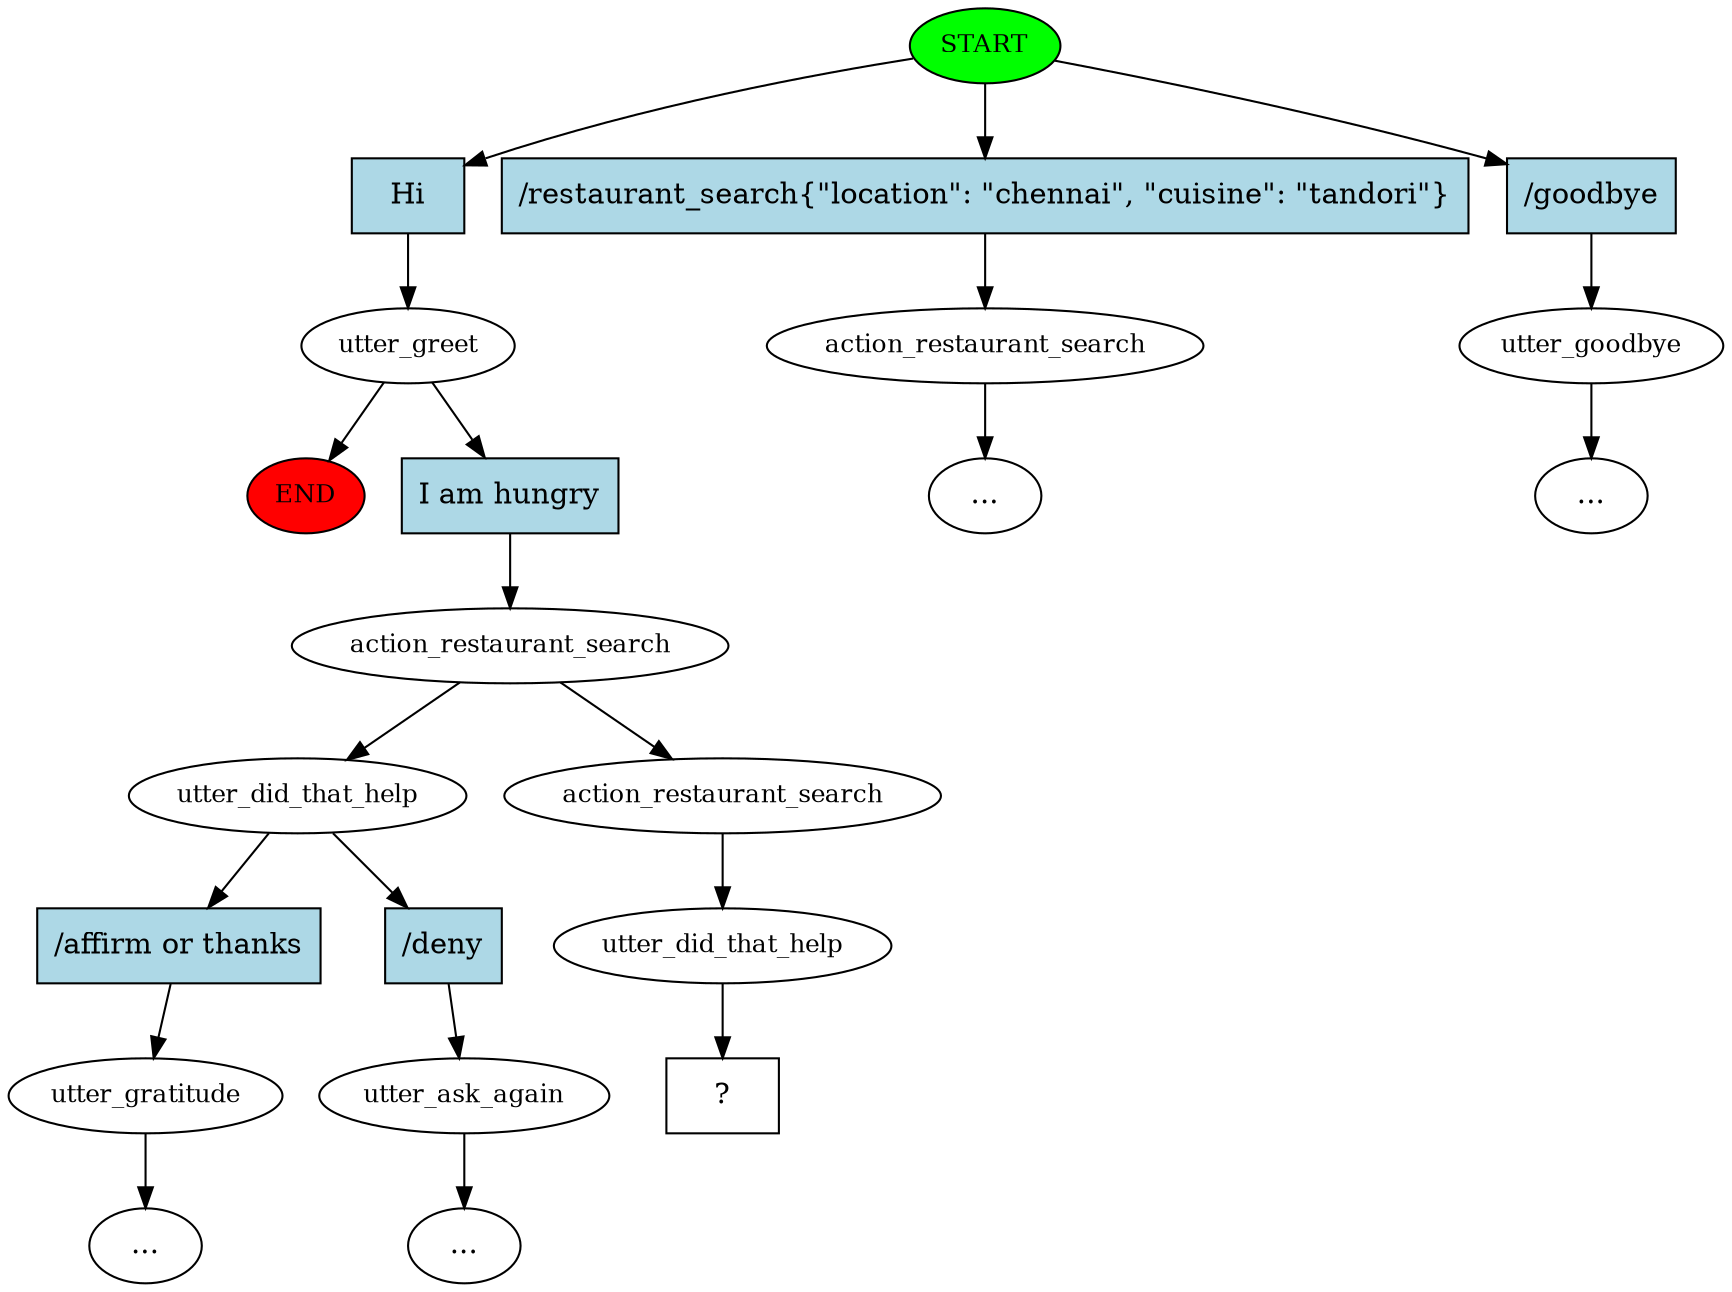 digraph  {
0 [class="start active", fillcolor=green, fontsize=12, label=START, style=filled];
"-1" [class=end, fillcolor=red, fontsize=12, label=END, style=filled];
1 [class=active, fontsize=12, label=utter_greet];
2 [class=active, fontsize=12, label=action_restaurant_search];
3 [class="", fontsize=12, label=utter_did_that_help];
4 [class="", fontsize=12, label=utter_gratitude];
"-3" [class=ellipsis, label="..."];
8 [class="", fontsize=12, label=utter_ask_again];
"-4" [class=ellipsis, label="..."];
9 [class="", fontsize=12, label=action_restaurant_search];
11 [class="", fontsize=12, label=utter_goodbye];
"-6" [class=ellipsis, label="..."];
"-7" [class=ellipsis, label="..."];
15 [class=active, fontsize=12, label=action_restaurant_search];
16 [class=active, fontsize=12, label=utter_did_that_help];
17 [class="intent dashed active", label="  ?  ", shape=rect];
18 [class="intent active", fillcolor=lightblue, label=Hi, shape=rect, style=filled];
19 [class=intent, fillcolor=lightblue, label="/restaurant_search\{\"location\":\ \"chennai\",\ \"cuisine\":\ \"tandori\"\}", shape=rect, style=filled];
20 [class=intent, fillcolor=lightblue, label="/goodbye", shape=rect, style=filled];
21 [class="intent active", fillcolor=lightblue, label="I\ am\ hungry", shape=rect, style=filled];
22 [class=intent, fillcolor=lightblue, label="/affirm\ or\ thanks", shape=rect, style=filled];
23 [class=intent, fillcolor=lightblue, label="/deny", shape=rect, style=filled];
0 -> 18  [class=active, key=0];
0 -> 19  [class="", key=0];
0 -> 20  [class="", key=0];
1 -> "-1"  [class="", key=NONE, label=""];
1 -> 21  [class=active, key=0];
2 -> 3  [class="", key=NONE, label=""];
2 -> 15  [class=active, key=NONE, label=""];
3 -> 22  [class="", key=0];
3 -> 23  [class="", key=0];
4 -> "-3"  [class="", key=NONE, label=""];
8 -> "-4"  [class="", key=NONE, label=""];
9 -> "-7"  [class="", key=NONE, label=""];
11 -> "-6"  [class="", key=NONE, label=""];
15 -> 16  [class=active, key=NONE, label=""];
16 -> 17  [class=active, key=NONE, label=""];
18 -> 1  [class=active, key=0];
19 -> 9  [class="", key=0];
20 -> 11  [class="", key=0];
21 -> 2  [class=active, key=0];
22 -> 4  [class="", key=0];
23 -> 8  [class="", key=0];
}
